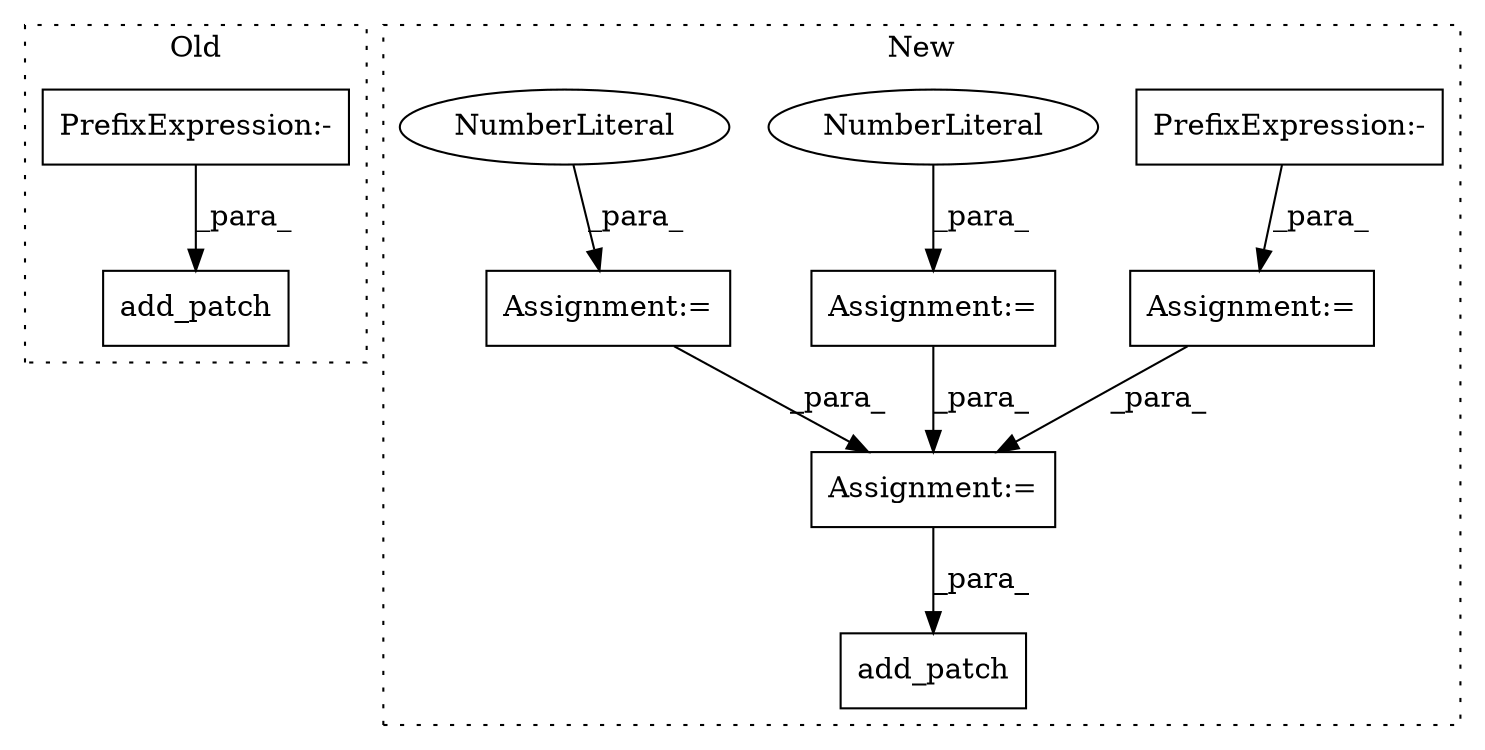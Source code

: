 digraph G {
subgraph cluster0 {
1 [label="add_patch" a="32" s="17906,17972" l="10,1" shape="box"];
4 [label="PrefixExpression:-" a="38" s="17944" l="1" shape="box"];
label = "Old";
style="dotted";
}
subgraph cluster1 {
2 [label="add_patch" a="32" s="18223,18234" l="10,1" shape="box"];
3 [label="PrefixExpression:-" a="38" s="18019" l="1" shape="box"];
5 [label="Assignment:=" a="7" s="18140" l="1" shape="box"];
6 [label="Assignment:=" a="7" s="18038" l="1" shape="box"];
7 [label="NumberLiteral" a="34" s="18039" l="4" shape="ellipse"];
8 [label="Assignment:=" a="7" s="18007" l="1" shape="box"];
9 [label="NumberLiteral" a="34" s="18008" l="3" shape="ellipse"];
10 [label="Assignment:=" a="7" s="18018" l="1" shape="box"];
label = "New";
style="dotted";
}
3 -> 10 [label="_para_"];
4 -> 1 [label="_para_"];
5 -> 2 [label="_para_"];
6 -> 5 [label="_para_"];
7 -> 6 [label="_para_"];
8 -> 5 [label="_para_"];
9 -> 8 [label="_para_"];
10 -> 5 [label="_para_"];
}